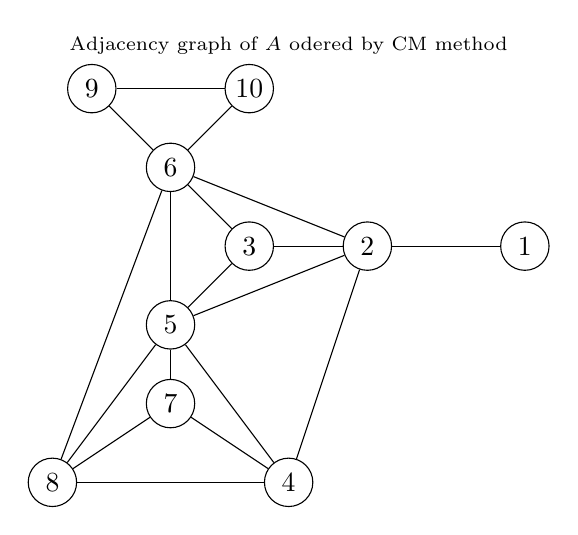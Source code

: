 \begin{tikzpicture}
    \foreach\n/\x/\y in {8/0/0,4/3/0,7/1.5/1,5/1.5/2,2/4/3,1/6/3,3/2.5/3,6/1.5/4,9/0.5/5,10/2.5/5}
    {   \node[draw
        ,   circle
        ,   text width = {width(10)}
        ,   align = center
        ,   inner sep = 2pt
        ] (N\n) at (\x,\y) {\n};
    }
    \foreach\n/\m in {1/2,2/3,2/4,2/5,2/6,3/5,3/6,4/5,4/7,4/8,5/6,5/7,5/8,6/8,6/9,6/10,7/8,9/10}
    {   \draw (N\n) to (N\m);
    }

    \node[anchor = south] at (current bounding box.north)
    {\scriptsize Adjacency graph of $A$ odered by CM method};
\end{tikzpicture}
